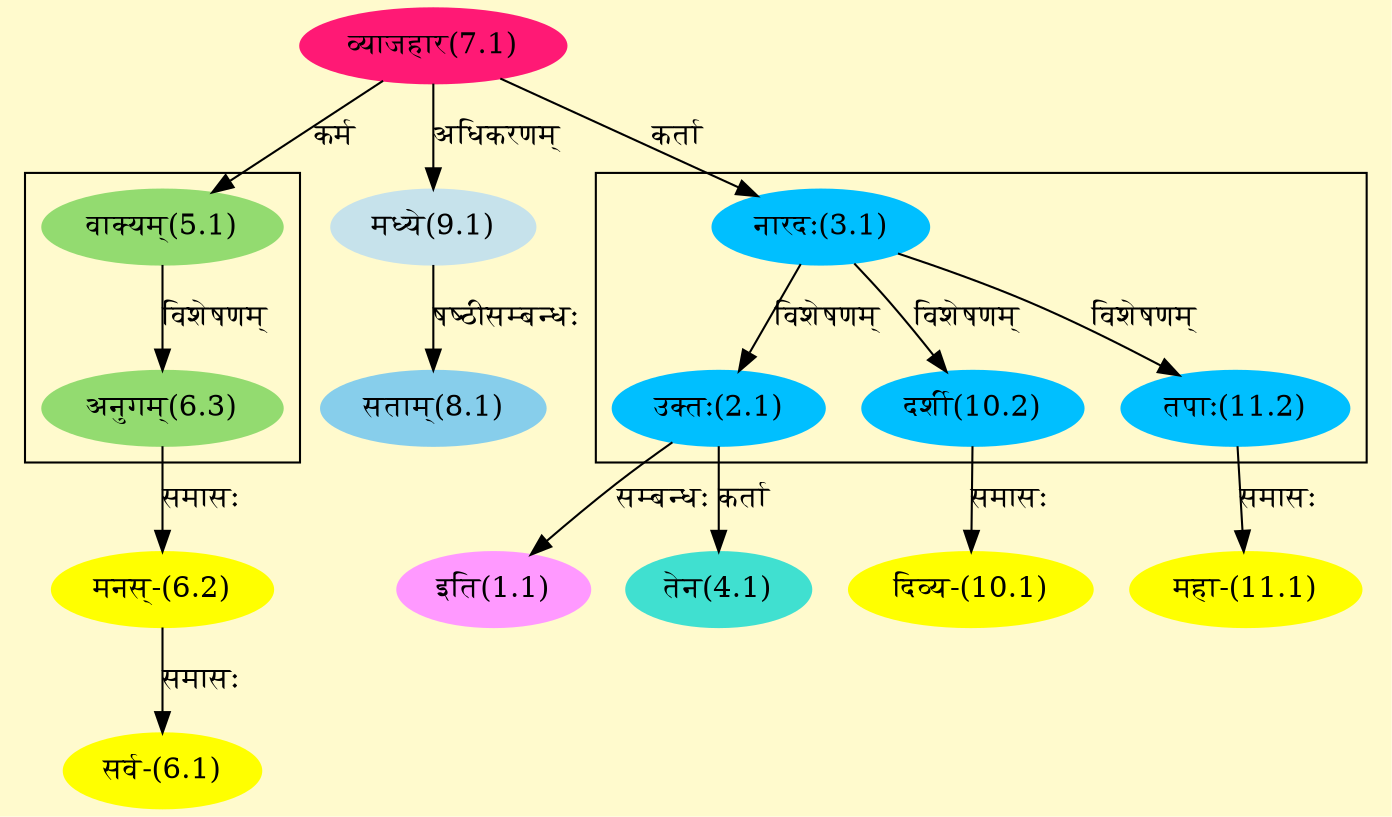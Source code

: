 digraph G{
rankdir=BT;
 compound=true;
 bgcolor="lemonchiffon1";

subgraph cluster_1{
Node2_1 [style=filled, color="#00BFFF" label = "उक्तः(2.1)"]
Node3_1 [style=filled, color="#00BFFF" label = "नारदः(3.1)"]
Node10_2 [style=filled, color="#00BFFF" label = "दर्शी(10.2)"]
Node11_2 [style=filled, color="#00BFFF" label = "तपाः(11.2)"]

}

subgraph cluster_2{
Node6_3 [style=filled, color="#93DB70" label = "अनुगम्(6.3)"]
Node5_1 [style=filled, color="#93DB70" label = "वाक्यम्(5.1)"]

}
Node1_1 [style=filled, color="#FF99FF" label = "इति(1.1)"]
Node2_1 [style=filled, color="#00BFFF" label = "उक्तः(2.1)"]
Node3_1 [style=filled, color="#00BFFF" label = "नारदः(3.1)"]
Node7_1 [style=filled, color="#FF1975" label = "व्याजहार(7.1)"]
Node4_1 [style=filled, color="#40E0D0" label = "तेन(4.1)"]
Node5_1 [style=filled, color="#93DB70" label = "वाक्यम्(5.1)"]
Node6_1 [style=filled, color="#FFFF00" label = "सर्व-(6.1)"]
Node6_2 [style=filled, color="#FFFF00" label = "मनस्-(6.2)"]
Node6_3 [style=filled, color="#93DB70" label = "अनुगम्(6.3)"]
Node8_1 [style=filled, color="#87CEEB" label = "सताम्(8.1)"]
Node9_1 [style=filled, color="#C6E2EB" label = "मध्ये(9.1)"]
Node10_1 [style=filled, color="#FFFF00" label = "दिव्य-(10.1)"]
Node10_2 [style=filled, color="#00BFFF" label = "दर्शी(10.2)"]
Node11_1 [style=filled, color="#FFFF00" label = "महा-(11.1)"]
Node11_2 [style=filled, color="#00BFFF" label = "तपाः(11.2)"]
/* Start of Relations section */

Node1_1 -> Node2_1 [  label="सम्बन्धः"  dir="back" ]
Node2_1 -> Node3_1 [  label="विशेषणम्"  dir="back" ]
Node3_1 -> Node7_1 [  label="कर्ता"  dir="back" ]
Node4_1 -> Node2_1 [  label="कर्ता"  dir="back" ]
Node5_1 -> Node7_1 [  label="कर्म"  dir="back" ]
Node6_1 -> Node6_2 [  label="समासः"  dir="back" ]
Node6_2 -> Node6_3 [  label="समासः"  dir="back" ]
Node6_3 -> Node5_1 [  label="विशेषणम्"  dir="back" ]
Node8_1 -> Node9_1 [  label="षष्ठीसम्बन्धः"  dir="back" ]
Node9_1 -> Node7_1 [  label="अधिकरणम्"  dir="back" ]
Node10_1 -> Node10_2 [  label="समासः"  dir="back" ]
Node10_2 -> Node3_1 [  label="विशेषणम्"  dir="back" ]
Node11_1 -> Node11_2 [  label="समासः"  dir="back" ]
Node11_2 -> Node3_1 [  label="विशेषणम्"  dir="back" ]
}
